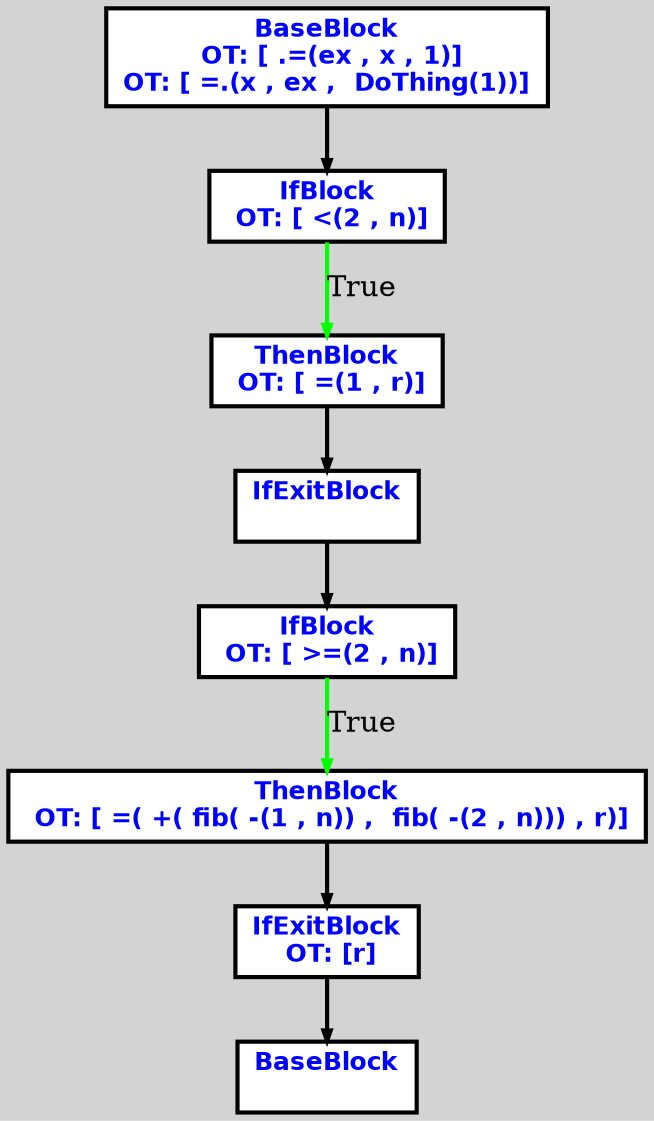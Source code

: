 digraph G {
ordering=out;
ranksep=.4;
bgcolor="lightgrey";  node [shape=box, fixedsize=false, fontsize=12, fontname="Helvetica-bold", fontcolor="blue"
width=.25, height=.25, color="black", fillcolor="white", style="filled, solid, bold"];

edge [arrowsize=.5, color="black", style="bold"]    n00001243B6DA33E0 [label="BaseBlock\n OT: [ .=(ex , x , 1)]
OT: [ =.(x , ex ,  DoThing(1))]
"]
    n00001243B6DA3620 [label="IfBlock\n OT: [ <(2 , n)]
"]
    n00001243B6DA33E0 -> n00001243B6DA3620
    n00001243B6DA3620 -> n00001243B6DA3680 [label="True" color="green"]
    n00001243B6DA3680 [label="ThenBlock\n OT: [ =(1 , r)]
"]
    n00001243B6DA36E0 [label="IfExitBlock\n "]
    n00001243B6DA3680 -> n00001243B6DA36E0
    n00001243B6DA3740 [label="IfBlock\n OT: [ >=(2 , n)]
"]
    n00001243B6DA36E0 -> n00001243B6DA3740
    n00001243B6DA3740 -> n00001243B6DA37A0 [label="True" color="green"]
    n00001243B6DA37A0 [label="ThenBlock\n OT: [ =( +( fib( -(1 , n)) ,  fib( -(2 , n))) , r)]
"]
    n00001243B6DA3800 [label="IfExitBlock\n OT: [r]
"]
    n00001243B6DA37A0 -> n00001243B6DA3800
    n00001243B6DA3860 [label="BaseBlock\n "]
    n00001243B6DA3800 -> n00001243B6DA3860
}
